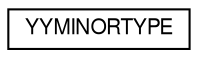 digraph "Graphical Class Hierarchy"
{
  edge [fontname="FreeSans",fontsize="10",labelfontname="FreeSans",labelfontsize="10"];
  node [fontname="FreeSans",fontsize="10",shape=record];
  rankdir="LR";
  Node0 [label="YYMINORTYPE",height=0.2,width=0.4,color="black", fillcolor="white", style="filled",URL="$unionYYMINORTYPE.html"];
}
